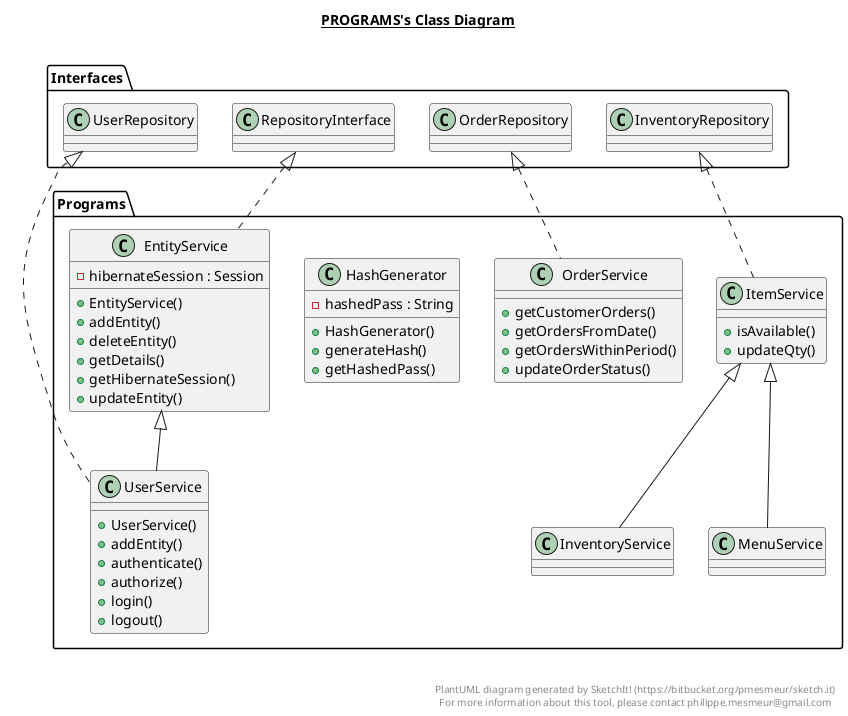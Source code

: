 @startuml

title __PROGRAMS's Class Diagram__\n

  namespace Programs {
    class Programs.EntityService {
        - hibernateSession : Session
        + EntityService()
        + addEntity()
        + deleteEntity()
        + getDetails()
        + getHibernateSession()
        + updateEntity()
    }
  }
  

  namespace Programs {
    class Programs.HashGenerator {
        - hashedPass : String
        + HashGenerator()
        + generateHash()
        + getHashedPass()
    }
  }
  

  namespace Programs {
    class Programs.InventoryService {
    }
  }
  

  namespace Programs {
    class Programs.ItemService {
        + isAvailable()
        + updateQty()
    }
  }
  

  namespace Programs {
    class Programs.MenuService {
    }
  }
  

  namespace Programs {
    class Programs.OrderService {
        + getCustomerOrders()
        + getOrdersFromDate()
        + getOrdersWithinPeriod()
        + updateOrderStatus()
    }
  }
  

  namespace Programs {
    class Programs.UserService {
        + UserService()
        + addEntity()
        + authenticate()
        + authorize()
        + login()
        + logout()
    }
  }
  

  Programs.EntityService .up.|> Interfaces.RepositoryInterface
  Programs.InventoryService -up-|> Programs.ItemService
  Programs.ItemService .up.|> Interfaces.InventoryRepository
  Programs.MenuService -up-|> Programs.ItemService
  Programs.OrderService .up.|> Interfaces.OrderRepository
  Programs.UserService .up.|> Interfaces.UserRepository
  Programs.UserService -up-|> Programs.EntityService


right footer


PlantUML diagram generated by SketchIt! (https://bitbucket.org/pmesmeur/sketch.it)
For more information about this tool, please contact philippe.mesmeur@gmail.com
endfooter

@enduml
